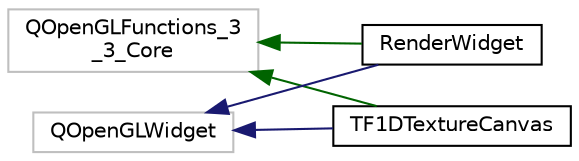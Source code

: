 digraph "Graphical Class Hierarchy"
{
  edge [fontname="Helvetica",fontsize="10",labelfontname="Helvetica",labelfontsize="10"];
  node [fontname="Helvetica",fontsize="10",shape=record];
  rankdir="LR";
  Node61 [label="QOpenGLFunctions_3\l_3_Core",height=0.2,width=0.4,color="grey75", fillcolor="white", style="filled"];
  Node61 -> Node0 [dir="back",color="darkgreen",fontsize="10",style="solid",fontname="Helvetica"];
  Node0 [label="RenderWidget",height=0.2,width=0.4,color="black", fillcolor="white", style="filled",URL="$class_render_widget.html"];
  Node61 -> Node55 [dir="back",color="darkgreen",fontsize="10",style="solid",fontname="Helvetica"];
  Node55 [label="TF1DTextureCanvas",height=0.2,width=0.4,color="black", fillcolor="white", style="filled",URL="$class_t_f1_d_texture_canvas.html"];
  Node53 [label="QOpenGLWidget",height=0.2,width=0.4,color="grey75", fillcolor="white", style="filled"];
  Node53 -> Node0 [dir="back",color="midnightblue",fontsize="10",style="solid",fontname="Helvetica"];
  Node53 -> Node55 [dir="back",color="midnightblue",fontsize="10",style="solid",fontname="Helvetica"];
}
